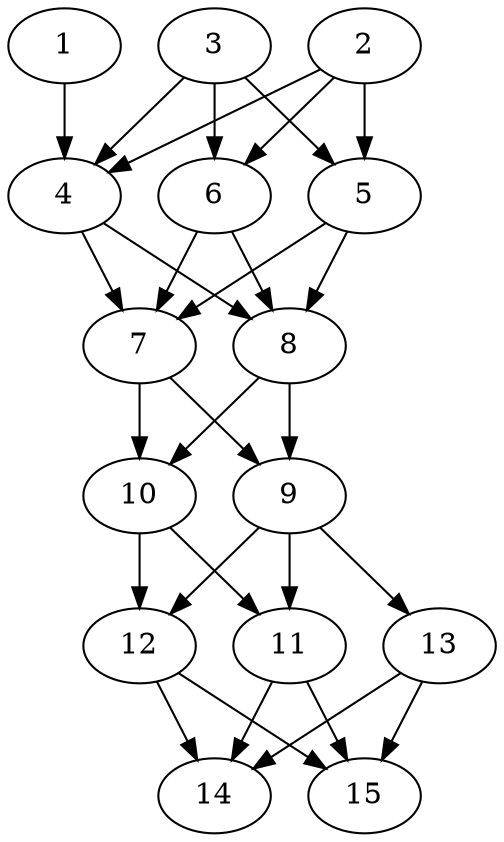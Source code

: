 // DAG automatically generated by daggen at Thu Oct  3 13:59:26 2019
// ./daggen --dot -n 15 --ccr 0.5 --fat 0.5 --regular 0.5 --density 0.9 --mindata 5242880 --maxdata 52428800 
digraph G {
  1 [size="36139008", alpha="0.13", expect_size="18069504"] 
  1 -> 4 [size ="18069504"]
  2 [size="40517632", alpha="0.17", expect_size="20258816"] 
  2 -> 4 [size ="20258816"]
  2 -> 5 [size ="20258816"]
  2 -> 6 [size ="20258816"]
  3 [size="46397440", alpha="0.14", expect_size="23198720"] 
  3 -> 4 [size ="23198720"]
  3 -> 5 [size ="23198720"]
  3 -> 6 [size ="23198720"]
  4 [size="86505472", alpha="0.06", expect_size="43252736"] 
  4 -> 7 [size ="43252736"]
  4 -> 8 [size ="43252736"]
  5 [size="95535104", alpha="0.17", expect_size="47767552"] 
  5 -> 7 [size ="47767552"]
  5 -> 8 [size ="47767552"]
  6 [size="16977920", alpha="0.01", expect_size="8488960"] 
  6 -> 7 [size ="8488960"]
  6 -> 8 [size ="8488960"]
  7 [size="14313472", alpha="0.14", expect_size="7156736"] 
  7 -> 9 [size ="7156736"]
  7 -> 10 [size ="7156736"]
  8 [size="40982528", alpha="0.06", expect_size="20491264"] 
  8 -> 9 [size ="20491264"]
  8 -> 10 [size ="20491264"]
  9 [size="20881408", alpha="0.18", expect_size="10440704"] 
  9 -> 11 [size ="10440704"]
  9 -> 12 [size ="10440704"]
  9 -> 13 [size ="10440704"]
  10 [size="67551232", alpha="0.11", expect_size="33775616"] 
  10 -> 11 [size ="33775616"]
  10 -> 12 [size ="33775616"]
  11 [size="52613120", alpha="0.04", expect_size="26306560"] 
  11 -> 14 [size ="26306560"]
  11 -> 15 [size ="26306560"]
  12 [size="18810880", alpha="0.07", expect_size="9405440"] 
  12 -> 14 [size ="9405440"]
  12 -> 15 [size ="9405440"]
  13 [size="99270656", alpha="0.14", expect_size="49635328"] 
  13 -> 14 [size ="49635328"]
  13 -> 15 [size ="49635328"]
  14 [size="69492736", alpha="0.06", expect_size="34746368"] 
  15 [size="96806912", alpha="0.19", expect_size="48403456"] 
}
